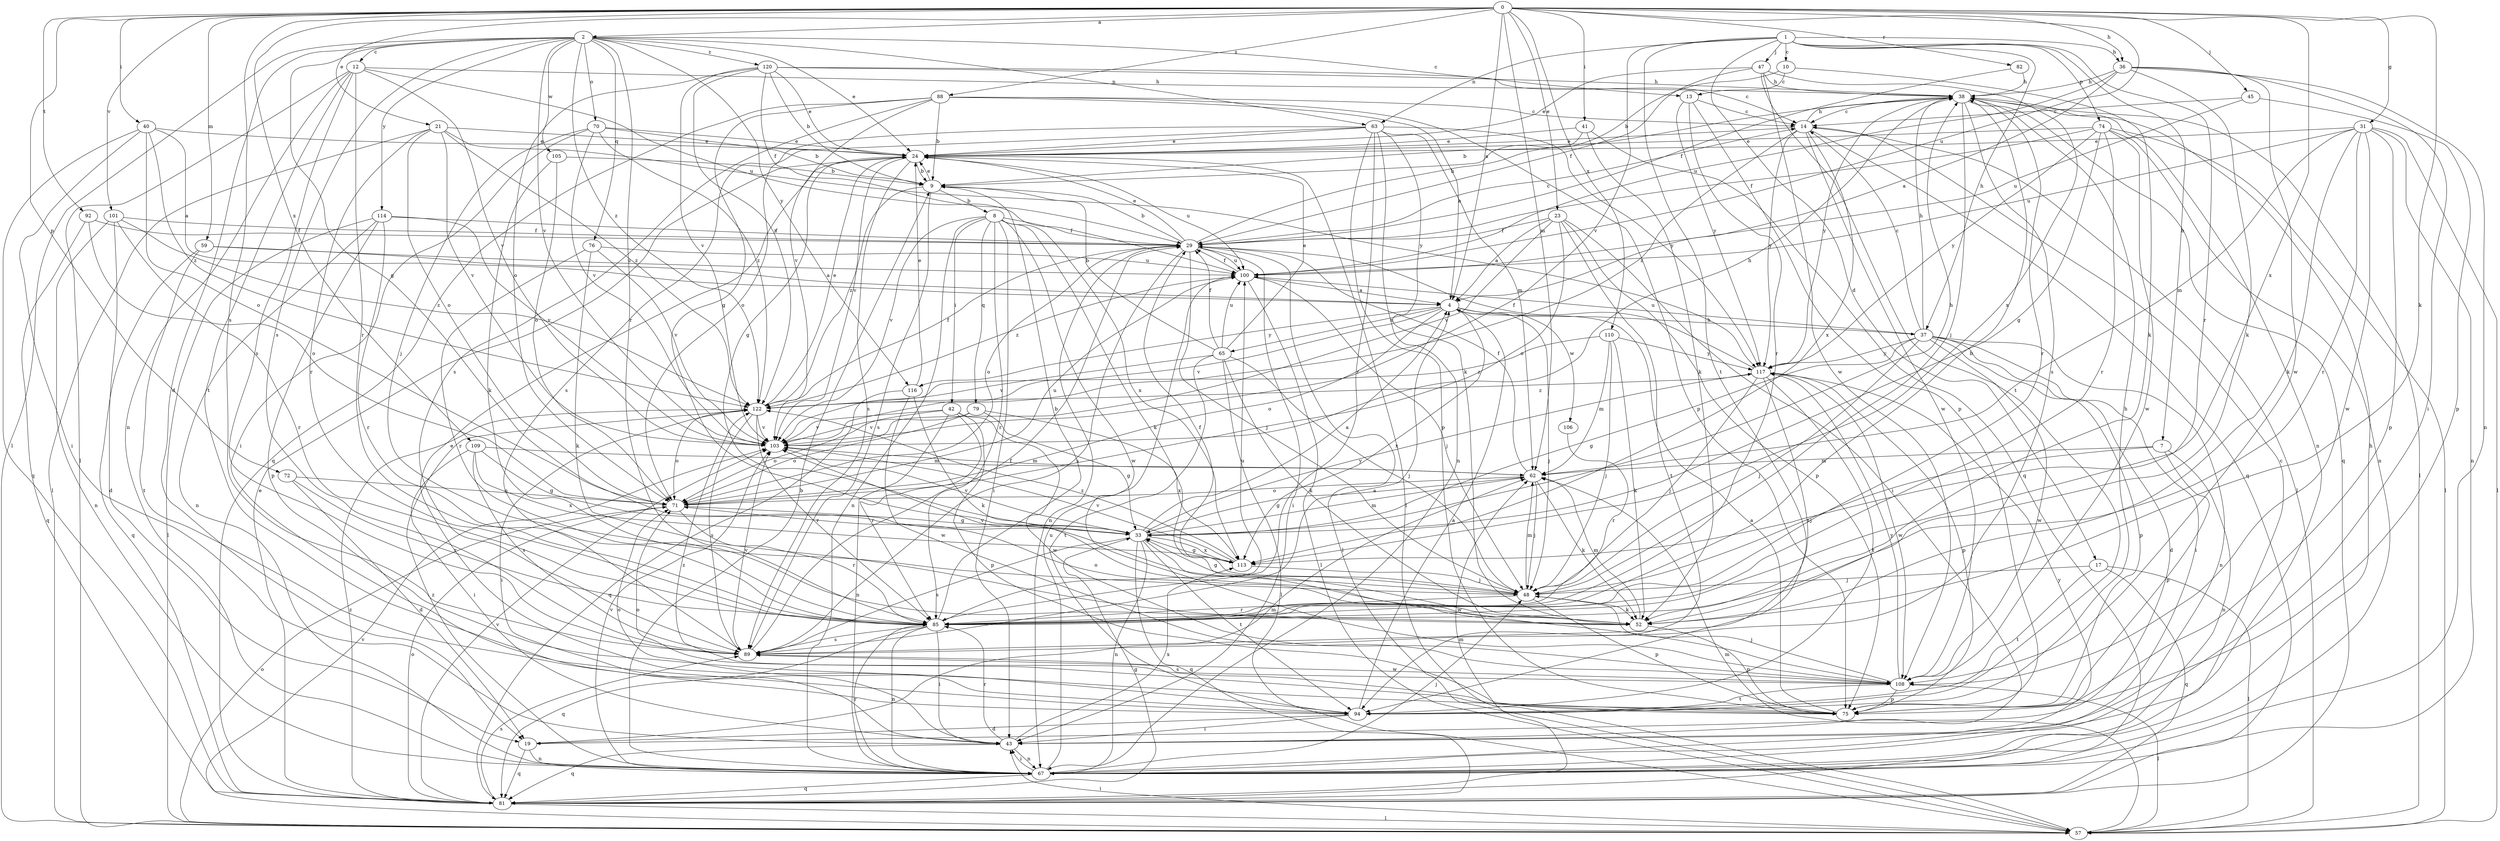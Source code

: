 strict digraph  {
0;
1;
2;
4;
7;
8;
9;
10;
12;
13;
14;
17;
19;
21;
23;
24;
29;
31;
33;
36;
37;
38;
40;
41;
42;
43;
45;
47;
48;
52;
57;
59;
62;
63;
65;
67;
70;
71;
72;
74;
75;
76;
79;
81;
82;
85;
88;
89;
92;
94;
100;
101;
103;
105;
106;
108;
109;
110;
113;
114;
116;
117;
120;
122;
0 -> 2  [label=a];
0 -> 4  [label=a];
0 -> 21  [label=e];
0 -> 23  [label=e];
0 -> 31  [label=g];
0 -> 36  [label=h];
0 -> 40  [label=i];
0 -> 41  [label=i];
0 -> 45  [label=j];
0 -> 52  [label=k];
0 -> 59  [label=m];
0 -> 62  [label=m];
0 -> 72  [label=p];
0 -> 82  [label=r];
0 -> 88  [label=s];
0 -> 89  [label=s];
0 -> 92  [label=t];
0 -> 100  [label=u];
0 -> 101  [label=v];
0 -> 109  [label=x];
0 -> 110  [label=x];
0 -> 113  [label=x];
1 -> 7  [label=b];
1 -> 10  [label=c];
1 -> 17  [label=d];
1 -> 36  [label=h];
1 -> 37  [label=h];
1 -> 47  [label=j];
1 -> 63  [label=n];
1 -> 74  [label=p];
1 -> 85  [label=r];
1 -> 94  [label=t];
1 -> 103  [label=v];
2 -> 12  [label=c];
2 -> 13  [label=c];
2 -> 19  [label=d];
2 -> 24  [label=e];
2 -> 33  [label=g];
2 -> 57  [label=l];
2 -> 63  [label=n];
2 -> 70  [label=o];
2 -> 76  [label=q];
2 -> 85  [label=r];
2 -> 89  [label=s];
2 -> 103  [label=v];
2 -> 105  [label=w];
2 -> 114  [label=y];
2 -> 116  [label=y];
2 -> 120  [label=z];
2 -> 122  [label=z];
4 -> 37  [label=h];
4 -> 48  [label=j];
4 -> 65  [label=n];
4 -> 71  [label=o];
4 -> 103  [label=v];
4 -> 106  [label=w];
4 -> 113  [label=x];
4 -> 116  [label=y];
7 -> 48  [label=j];
7 -> 62  [label=m];
7 -> 67  [label=n];
7 -> 75  [label=p];
8 -> 29  [label=f];
8 -> 42  [label=i];
8 -> 43  [label=i];
8 -> 52  [label=k];
8 -> 67  [label=n];
8 -> 79  [label=q];
8 -> 85  [label=r];
8 -> 103  [label=v];
8 -> 108  [label=w];
8 -> 113  [label=x];
9 -> 8  [label=b];
9 -> 24  [label=e];
9 -> 89  [label=s];
9 -> 122  [label=z];
10 -> 9  [label=b];
10 -> 13  [label=c];
10 -> 52  [label=k];
12 -> 38  [label=h];
12 -> 57  [label=l];
12 -> 67  [label=n];
12 -> 85  [label=r];
12 -> 89  [label=s];
12 -> 94  [label=t];
12 -> 100  [label=u];
12 -> 103  [label=v];
13 -> 14  [label=c];
13 -> 75  [label=p];
13 -> 85  [label=r];
13 -> 117  [label=y];
14 -> 24  [label=e];
14 -> 38  [label=h];
14 -> 57  [label=l];
14 -> 81  [label=q];
14 -> 108  [label=w];
14 -> 113  [label=x];
14 -> 117  [label=y];
14 -> 122  [label=z];
17 -> 48  [label=j];
17 -> 57  [label=l];
17 -> 81  [label=q];
17 -> 94  [label=t];
19 -> 62  [label=m];
19 -> 67  [label=n];
19 -> 81  [label=q];
21 -> 24  [label=e];
21 -> 57  [label=l];
21 -> 71  [label=o];
21 -> 85  [label=r];
21 -> 103  [label=v];
21 -> 117  [label=y];
21 -> 122  [label=z];
23 -> 4  [label=a];
23 -> 29  [label=f];
23 -> 43  [label=i];
23 -> 71  [label=o];
23 -> 75  [label=p];
23 -> 94  [label=t];
23 -> 103  [label=v];
24 -> 9  [label=b];
24 -> 33  [label=g];
24 -> 57  [label=l];
24 -> 89  [label=s];
24 -> 100  [label=u];
24 -> 103  [label=v];
29 -> 9  [label=b];
29 -> 14  [label=c];
29 -> 24  [label=e];
29 -> 38  [label=h];
29 -> 43  [label=i];
29 -> 48  [label=j];
29 -> 57  [label=l];
29 -> 67  [label=n];
29 -> 71  [label=o];
29 -> 89  [label=s];
29 -> 100  [label=u];
31 -> 24  [label=e];
31 -> 52  [label=k];
31 -> 57  [label=l];
31 -> 62  [label=m];
31 -> 67  [label=n];
31 -> 75  [label=p];
31 -> 85  [label=r];
31 -> 100  [label=u];
31 -> 108  [label=w];
33 -> 4  [label=a];
33 -> 38  [label=h];
33 -> 62  [label=m];
33 -> 67  [label=n];
33 -> 81  [label=q];
33 -> 89  [label=s];
33 -> 94  [label=t];
33 -> 103  [label=v];
33 -> 108  [label=w];
33 -> 113  [label=x];
33 -> 117  [label=y];
36 -> 4  [label=a];
36 -> 38  [label=h];
36 -> 43  [label=i];
36 -> 52  [label=k];
36 -> 67  [label=n];
36 -> 100  [label=u];
36 -> 108  [label=w];
37 -> 14  [label=c];
37 -> 19  [label=d];
37 -> 33  [label=g];
37 -> 38  [label=h];
37 -> 43  [label=i];
37 -> 48  [label=j];
37 -> 67  [label=n];
37 -> 75  [label=p];
37 -> 100  [label=u];
37 -> 108  [label=w];
37 -> 117  [label=y];
38 -> 14  [label=c];
38 -> 48  [label=j];
38 -> 57  [label=l];
38 -> 67  [label=n];
38 -> 81  [label=q];
38 -> 85  [label=r];
38 -> 89  [label=s];
38 -> 117  [label=y];
40 -> 4  [label=a];
40 -> 24  [label=e];
40 -> 43  [label=i];
40 -> 71  [label=o];
40 -> 81  [label=q];
40 -> 122  [label=z];
41 -> 9  [label=b];
41 -> 24  [label=e];
41 -> 52  [label=k];
41 -> 81  [label=q];
42 -> 67  [label=n];
42 -> 71  [label=o];
42 -> 75  [label=p];
42 -> 85  [label=r];
42 -> 103  [label=v];
42 -> 108  [label=w];
43 -> 67  [label=n];
43 -> 81  [label=q];
43 -> 85  [label=r];
43 -> 113  [label=x];
45 -> 14  [label=c];
45 -> 75  [label=p];
45 -> 100  [label=u];
47 -> 24  [label=e];
47 -> 29  [label=f];
47 -> 38  [label=h];
47 -> 94  [label=t];
47 -> 108  [label=w];
47 -> 113  [label=x];
48 -> 29  [label=f];
48 -> 33  [label=g];
48 -> 52  [label=k];
48 -> 62  [label=m];
48 -> 75  [label=p];
48 -> 85  [label=r];
48 -> 103  [label=v];
52 -> 62  [label=m];
52 -> 71  [label=o];
52 -> 75  [label=p];
57 -> 43  [label=i];
57 -> 62  [label=m];
57 -> 71  [label=o];
57 -> 103  [label=v];
59 -> 4  [label=a];
59 -> 81  [label=q];
59 -> 94  [label=t];
59 -> 100  [label=u];
62 -> 29  [label=f];
62 -> 33  [label=g];
62 -> 48  [label=j];
62 -> 52  [label=k];
62 -> 71  [label=o];
63 -> 24  [label=e];
63 -> 52  [label=k];
63 -> 62  [label=m];
63 -> 67  [label=n];
63 -> 71  [label=o];
63 -> 75  [label=p];
63 -> 85  [label=r];
63 -> 89  [label=s];
63 -> 117  [label=y];
65 -> 9  [label=b];
65 -> 24  [label=e];
65 -> 29  [label=f];
65 -> 48  [label=j];
65 -> 52  [label=k];
65 -> 57  [label=l];
65 -> 94  [label=t];
65 -> 100  [label=u];
65 -> 103  [label=v];
67 -> 9  [label=b];
67 -> 14  [label=c];
67 -> 38  [label=h];
67 -> 43  [label=i];
67 -> 48  [label=j];
67 -> 81  [label=q];
67 -> 85  [label=r];
67 -> 100  [label=u];
67 -> 103  [label=v];
67 -> 117  [label=y];
67 -> 122  [label=z];
70 -> 9  [label=b];
70 -> 24  [label=e];
70 -> 43  [label=i];
70 -> 48  [label=j];
70 -> 103  [label=v];
70 -> 122  [label=z];
71 -> 33  [label=g];
71 -> 85  [label=r];
71 -> 100  [label=u];
72 -> 19  [label=d];
72 -> 71  [label=o];
72 -> 85  [label=r];
74 -> 24  [label=e];
74 -> 29  [label=f];
74 -> 33  [label=g];
74 -> 57  [label=l];
74 -> 67  [label=n];
74 -> 85  [label=r];
74 -> 108  [label=w];
74 -> 117  [label=y];
75 -> 4  [label=a];
75 -> 71  [label=o];
75 -> 122  [label=z];
76 -> 52  [label=k];
76 -> 85  [label=r];
76 -> 100  [label=u];
76 -> 103  [label=v];
79 -> 33  [label=g];
79 -> 71  [label=o];
79 -> 103  [label=v];
79 -> 113  [label=x];
81 -> 24  [label=e];
81 -> 33  [label=g];
81 -> 57  [label=l];
81 -> 62  [label=m];
81 -> 71  [label=o];
81 -> 89  [label=s];
81 -> 103  [label=v];
81 -> 122  [label=z];
82 -> 29  [label=f];
82 -> 38  [label=h];
85 -> 9  [label=b];
85 -> 38  [label=h];
85 -> 43  [label=i];
85 -> 67  [label=n];
85 -> 81  [label=q];
85 -> 89  [label=s];
85 -> 100  [label=u];
88 -> 4  [label=a];
88 -> 9  [label=b];
88 -> 14  [label=c];
88 -> 33  [label=g];
88 -> 75  [label=p];
88 -> 81  [label=q];
88 -> 89  [label=s];
88 -> 103  [label=v];
89 -> 4  [label=a];
89 -> 29  [label=f];
89 -> 103  [label=v];
89 -> 108  [label=w];
92 -> 29  [label=f];
92 -> 71  [label=o];
92 -> 81  [label=q];
94 -> 4  [label=a];
94 -> 19  [label=d];
94 -> 24  [label=e];
94 -> 38  [label=h];
94 -> 43  [label=i];
94 -> 71  [label=o];
100 -> 4  [label=a];
100 -> 29  [label=f];
100 -> 48  [label=j];
100 -> 57  [label=l];
100 -> 122  [label=z];
101 -> 19  [label=d];
101 -> 29  [label=f];
101 -> 67  [label=n];
101 -> 85  [label=r];
101 -> 122  [label=z];
103 -> 38  [label=h];
103 -> 62  [label=m];
105 -> 9  [label=b];
105 -> 52  [label=k];
105 -> 71  [label=o];
106 -> 85  [label=r];
108 -> 48  [label=j];
108 -> 57  [label=l];
108 -> 75  [label=p];
108 -> 89  [label=s];
108 -> 94  [label=t];
108 -> 117  [label=y];
109 -> 33  [label=g];
109 -> 43  [label=i];
109 -> 62  [label=m];
109 -> 89  [label=s];
109 -> 113  [label=x];
110 -> 48  [label=j];
110 -> 52  [label=k];
110 -> 62  [label=m];
110 -> 117  [label=y];
110 -> 122  [label=z];
113 -> 33  [label=g];
113 -> 48  [label=j];
113 -> 103  [label=v];
113 -> 122  [label=z];
114 -> 29  [label=f];
114 -> 57  [label=l];
114 -> 67  [label=n];
114 -> 75  [label=p];
114 -> 85  [label=r];
114 -> 103  [label=v];
116 -> 24  [label=e];
116 -> 52  [label=k];
116 -> 81  [label=q];
116 -> 108  [label=w];
117 -> 29  [label=f];
117 -> 48  [label=j];
117 -> 75  [label=p];
117 -> 89  [label=s];
117 -> 94  [label=t];
117 -> 108  [label=w];
117 -> 122  [label=z];
120 -> 9  [label=b];
120 -> 14  [label=c];
120 -> 24  [label=e];
120 -> 29  [label=f];
120 -> 38  [label=h];
120 -> 71  [label=o];
120 -> 103  [label=v];
120 -> 122  [label=z];
122 -> 24  [label=e];
122 -> 29  [label=f];
122 -> 43  [label=i];
122 -> 71  [label=o];
122 -> 85  [label=r];
122 -> 89  [label=s];
122 -> 103  [label=v];
}

